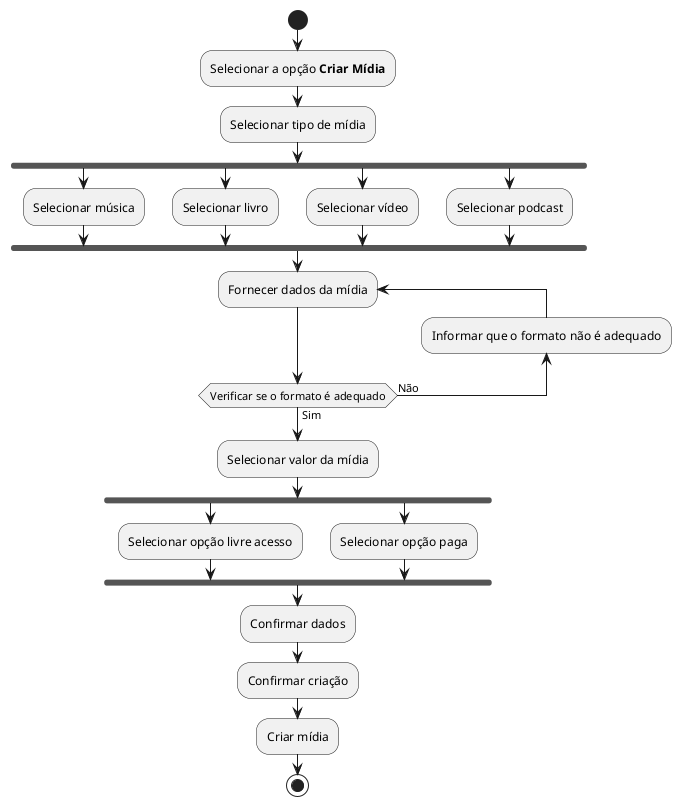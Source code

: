 @startuml criar-midia

start
:Selecionar a opção **Criar Mídia**;
:Selecionar tipo de mídia;
fork
    :Selecionar música;
fork again
    :Selecionar livro;
fork again
    :Selecionar vídeo;
fork again
    :Selecionar podcast;
end fork
repeat :Fornecer dados da mídia;
backward :Informar que o formato não é adequado;
repeat while (Verificar se o formato é adequado) is (Não) not (Sim)
:Selecionar valor da mídia;
fork
    :Selecionar opção livre acesso;
fork again
    :Selecionar opção paga;
end fork
:Confirmar dados;
:Confirmar criação;
:Criar mídia;
stop

@enduml
